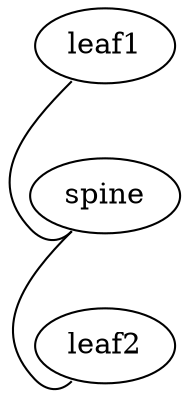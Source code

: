 graph "nvue" {
  "leaf1" [ memory="1536" os="cumulus-vx-5.0-dev1610" cpus="1"]
  "leaf2" [ memory="1536" os="cumulus-vx-5.0-dev1610" cpus="1"]
  "spine" [ memory="1536" os="cumulus-vx-5.0-dev1610" cpus="1"]
    "spine":"swp2" -- "leaf2":"swp2"
    "leaf1":"swp2" -- "spine":"swp1"
}